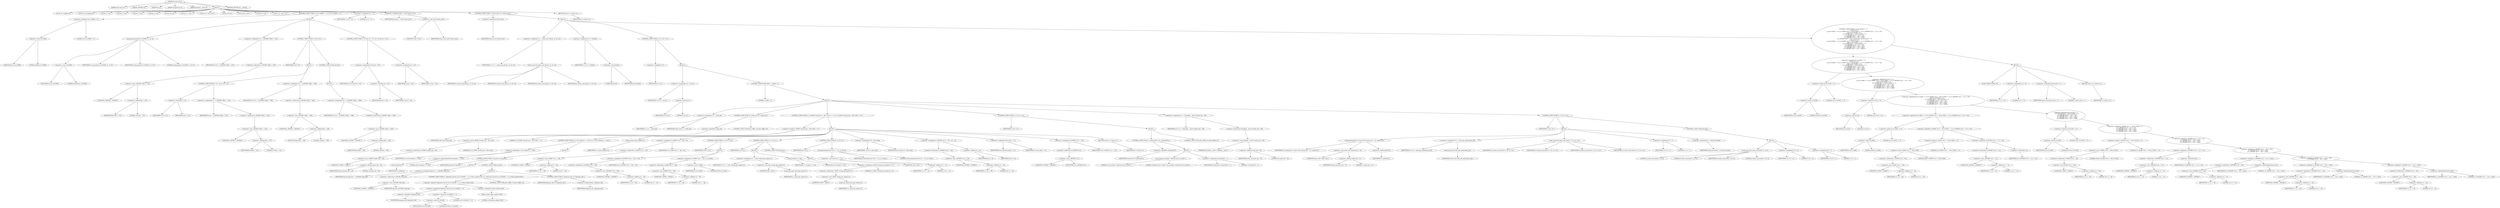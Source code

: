 digraph cache_insert {  
"1000114" [label = "(METHOD,cache_insert)" ]
"1000115" [label = "(PARAM,const char *a1)" ]
"1000116" [label = "(PARAM,_DWORD *a2)" ]
"1000117" [label = "(PARAM,int a3)" ]
"1000118" [label = "(PARAM,unsigned int a4)" ]
"1000119" [label = "(PARAM,unsigned __int16 a5)" ]
"1000120" [label = "(BLOCK,,)" ]
"1000121" [label = "(LOCAL,v9: unsigned int)" ]
"1000122" [label = "(LOCAL,v10: unsigned int)" ]
"1000123" [label = "(LOCAL,v11: int)" ]
"1000124" [label = "(LOCAL,v12: int)" ]
"1000125" [label = "(LOCAL,v13: int)" ]
"1000126" [label = "(LOCAL,v15: int)" ]
"1000127" [label = "(LOCAL,v16: int)" ]
"1000128" [label = "(LOCAL,v17: char *)" ]
"1000129" [label = "(LOCAL,v18: const char *)" ]
"1000130" [label = "(LOCAL,v19: int)" ]
"1000131" [label = "(LOCAL,dest: void *)" ]
"1000132" [label = "(LOCAL,v21: int)" ]
"1000133" [label = "(LOCAL,v22: char [ 16 ])" ]
"1000134" [label = "(CONTROL_STRUCTURE,if ( (a5 & 0x980) != 0 ),if ( (a5 & 0x980) != 0 ))" ]
"1000135" [label = "(<operator>.notEquals,(a5 & 0x980) != 0)" ]
"1000136" [label = "(<operator>.and,a5 & 0x980)" ]
"1000137" [label = "(IDENTIFIER,a5,a5 & 0x980)" ]
"1000138" [label = "(LITERAL,0x980,a5 & 0x980)" ]
"1000139" [label = "(LITERAL,0,(a5 & 0x980) != 0)" ]
"1000140" [label = "(BLOCK,,)" ]
"1000141" [label = "(log_query,log_query(a5 | 0x10000, a1, a2, 0))" ]
"1000142" [label = "(<operator>.or,a5 | 0x10000)" ]
"1000143" [label = "(IDENTIFIER,a5,a5 | 0x10000)" ]
"1000144" [label = "(LITERAL,0x10000,a5 | 0x10000)" ]
"1000145" [label = "(IDENTIFIER,a1,log_query(a5 | 0x10000, a1, a2, 0))" ]
"1000146" [label = "(IDENTIFIER,a2,log_query(a5 | 0x10000, a1, a2, 0))" ]
"1000147" [label = "(LITERAL,0,log_query(a5 | 0x10000, a1, a2, 0))" ]
"1000148" [label = "(<operator>.assignment,v9 = *(_DWORD *)(fbss + 252))" ]
"1000149" [label = "(IDENTIFIER,v9,v9 = *(_DWORD *)(fbss + 252))" ]
"1000150" [label = "(<operator>.indirection,*(_DWORD *)(fbss + 252))" ]
"1000151" [label = "(<operator>.cast,(_DWORD *)(fbss + 252))" ]
"1000152" [label = "(UNKNOWN,_DWORD *,_DWORD *)" ]
"1000153" [label = "(<operator>.addition,fbss + 252)" ]
"1000154" [label = "(IDENTIFIER,fbss,fbss + 252)" ]
"1000155" [label = "(LITERAL,252,fbss + 252)" ]
"1000156" [label = "(CONTROL_STRUCTURE,if ( v9 ),if ( v9 ))" ]
"1000157" [label = "(IDENTIFIER,v9,if ( v9 ))" ]
"1000158" [label = "(BLOCK,,)" ]
"1000159" [label = "(CONTROL_STRUCTURE,if ( v9 < a4 ),if ( v9 < a4 ))" ]
"1000160" [label = "(<operator>.lessThan,v9 < a4)" ]
"1000161" [label = "(IDENTIFIER,v9,v9 < a4)" ]
"1000162" [label = "(IDENTIFIER,a4,v9 < a4)" ]
"1000163" [label = "(<operator>.assignment,a4 = *(_DWORD *)(fbss + 252))" ]
"1000164" [label = "(IDENTIFIER,a4,a4 = *(_DWORD *)(fbss + 252))" ]
"1000165" [label = "(<operator>.indirection,*(_DWORD *)(fbss + 252))" ]
"1000166" [label = "(<operator>.cast,(_DWORD *)(fbss + 252))" ]
"1000167" [label = "(UNKNOWN,_DWORD *,_DWORD *)" ]
"1000168" [label = "(<operator>.addition,fbss + 252)" ]
"1000169" [label = "(IDENTIFIER,fbss,fbss + 252)" ]
"1000170" [label = "(LITERAL,252,fbss + 252)" ]
"1000171" [label = "(<operator>.assignment,v10 = *(_DWORD *)(fbss + 248))" ]
"1000172" [label = "(IDENTIFIER,v10,v10 = *(_DWORD *)(fbss + 248))" ]
"1000173" [label = "(<operator>.indirection,*(_DWORD *)(fbss + 248))" ]
"1000174" [label = "(<operator>.cast,(_DWORD *)(fbss + 248))" ]
"1000175" [label = "(UNKNOWN,_DWORD *,_DWORD *)" ]
"1000176" [label = "(<operator>.addition,fbss + 248)" ]
"1000177" [label = "(IDENTIFIER,fbss,fbss + 248)" ]
"1000178" [label = "(LITERAL,248,fbss + 248)" ]
"1000179" [label = "(CONTROL_STRUCTURE,else,else)" ]
"1000180" [label = "(BLOCK,,)" ]
"1000181" [label = "(<operator>.assignment,v10 = *(_DWORD *)(fbss + 248))" ]
"1000182" [label = "(IDENTIFIER,v10,v10 = *(_DWORD *)(fbss + 248))" ]
"1000183" [label = "(<operator>.indirection,*(_DWORD *)(fbss + 248))" ]
"1000184" [label = "(<operator>.cast,(_DWORD *)(fbss + 248))" ]
"1000185" [label = "(UNKNOWN,_DWORD *,_DWORD *)" ]
"1000186" [label = "(<operator>.addition,fbss + 248)" ]
"1000187" [label = "(IDENTIFIER,fbss,fbss + 248)" ]
"1000188" [label = "(LITERAL,248,fbss + 248)" ]
"1000189" [label = "(CONTROL_STRUCTURE,if ( v10 && a4 < v10 ),if ( v10 && a4 < v10 ))" ]
"1000190" [label = "(<operator>.logicalAnd,v10 && a4 < v10)" ]
"1000191" [label = "(IDENTIFIER,v10,v10 && a4 < v10)" ]
"1000192" [label = "(<operator>.lessThan,a4 < v10)" ]
"1000193" [label = "(IDENTIFIER,a4,a4 < v10)" ]
"1000194" [label = "(IDENTIFIER,v10,a4 < v10)" ]
"1000195" [label = "(<operator>.assignment,a4 = v10)" ]
"1000196" [label = "(IDENTIFIER,a4,a4 = v10)" ]
"1000197" [label = "(IDENTIFIER,v10,a4 = v10)" ]
"1000198" [label = "(<operator>.assignment,v11 = 0)" ]
"1000199" [label = "(IDENTIFIER,v11,v11 = 0)" ]
"1000200" [label = "(LITERAL,0,v11 = 0)" ]
"1000201" [label = "(<operator>.assignment,dest = (void *)insert_error)" ]
"1000202" [label = "(IDENTIFIER,dest,dest = (void *)insert_error)" ]
"1000203" [label = "(<operator>.cast,(void *)insert_error)" ]
"1000204" [label = "(UNKNOWN,void *,void *)" ]
"1000205" [label = "(IDENTIFIER,insert_error,(void *)insert_error)" ]
"1000206" [label = "(CONTROL_STRUCTURE,if ( !insert_error ),if ( !insert_error ))" ]
"1000207" [label = "(<operator>.logicalNot,!insert_error)" ]
"1000208" [label = "(IDENTIFIER,insert_error,!insert_error)" ]
"1000209" [label = "(BLOCK,,)" ]
"1000210" [label = "(<operator>.assignment,v11 = cache_scan_free(a1, a2, a3, a5))" ]
"1000211" [label = "(IDENTIFIER,v11,v11 = cache_scan_free(a1, a2, a3, a5))" ]
"1000212" [label = "(cache_scan_free,cache_scan_free(a1, a2, a3, a5))" ]
"1000213" [label = "(IDENTIFIER,a1,cache_scan_free(a1, a2, a3, a5))" ]
"1000214" [label = "(IDENTIFIER,a2,cache_scan_free(a1, a2, a3, a5))" ]
"1000215" [label = "(IDENTIFIER,a3,cache_scan_free(a1, a2, a3, a5))" ]
"1000216" [label = "(IDENTIFIER,a5,cache_scan_free(a1, a2, a3, a5))" ]
"1000217" [label = "(<operator>.assignment,v12 = (int)dest)" ]
"1000218" [label = "(IDENTIFIER,v12,v12 = (int)dest)" ]
"1000219" [label = "(<operator>.cast,(int)dest)" ]
"1000220" [label = "(UNKNOWN,int,int)" ]
"1000221" [label = "(IDENTIFIER,dest,(int)dest)" ]
"1000222" [label = "(CONTROL_STRUCTURE,if ( !v11 ),if ( !v11 ))" ]
"1000223" [label = "(<operator>.logicalNot,!v11)" ]
"1000224" [label = "(IDENTIFIER,v11,!v11)" ]
"1000225" [label = "(BLOCK,,)" ]
"1000226" [label = "(<operator>.assignment,v13 = a5 & 4)" ]
"1000227" [label = "(IDENTIFIER,v13,v13 = a5 & 4)" ]
"1000228" [label = "(<operator>.and,a5 & 4)" ]
"1000229" [label = "(IDENTIFIER,a5,a5 & 4)" ]
"1000230" [label = "(LITERAL,4,a5 & 4)" ]
"1000231" [label = "(CONTROL_STRUCTURE,while ( 1 ),while ( 1 ))" ]
"1000232" [label = "(LITERAL,1,while ( 1 ))" ]
"1000233" [label = "(BLOCK,,)" ]
"1000234" [label = "(<operator>.assignment,v11 = cache_tail)" ]
"1000235" [label = "(IDENTIFIER,v11,v11 = cache_tail)" ]
"1000236" [label = "(IDENTIFIER,cache_tail,v11 = cache_tail)" ]
"1000237" [label = "(CONTROL_STRUCTURE,if ( !cache_tail ),if ( !cache_tail ))" ]
"1000238" [label = "(<operator>.logicalNot,!cache_tail)" ]
"1000239" [label = "(IDENTIFIER,cache_tail,!cache_tail)" ]
"1000240" [label = "(CONTROL_STRUCTURE,goto LABEL_29;,goto LABEL_29;)" ]
"1000241" [label = "(CONTROL_STRUCTURE,if ( (*(_WORD *)(cache_tail + 36) & 0xC) == 0 ),if ( (*(_WORD *)(cache_tail + 36) & 0xC) == 0 ))" ]
"1000242" [label = "(<operator>.equals,(*(_WORD *)(cache_tail + 36) & 0xC) == 0)" ]
"1000243" [label = "(<operator>.and,*(_WORD *)(cache_tail + 36) & 0xC)" ]
"1000244" [label = "(<operator>.indirection,*(_WORD *)(cache_tail + 36))" ]
"1000245" [label = "(<operator>.cast,(_WORD *)(cache_tail + 36))" ]
"1000246" [label = "(UNKNOWN,_WORD *,_WORD *)" ]
"1000247" [label = "(<operator>.addition,cache_tail + 36)" ]
"1000248" [label = "(IDENTIFIER,cache_tail,cache_tail + 36)" ]
"1000249" [label = "(LITERAL,36,cache_tail + 36)" ]
"1000250" [label = "(LITERAL,0xC,*(_WORD *)(cache_tail + 36) & 0xC)" ]
"1000251" [label = "(LITERAL,0,(*(_WORD *)(cache_tail + 36) & 0xC) == 0)" ]
"1000252" [label = "(BLOCK,,)" ]
"1000253" [label = "(CONTROL_STRUCTURE,if ( a1 && strlen(a1) >= 0x32 ),if ( a1 && strlen(a1) >= 0x32 ))" ]
"1000254" [label = "(<operator>.logicalAnd,a1 && strlen(a1) >= 0x32)" ]
"1000255" [label = "(IDENTIFIER,a1,a1 && strlen(a1) >= 0x32)" ]
"1000256" [label = "(<operator>.greaterEqualsThan,strlen(a1) >= 0x32)" ]
"1000257" [label = "(strlen,strlen(a1))" ]
"1000258" [label = "(IDENTIFIER,a1,strlen(a1))" ]
"1000259" [label = "(LITERAL,0x32,strlen(a1) >= 0x32)" ]
"1000260" [label = "(BLOCK,,)" ]
"1000261" [label = "(CONTROL_STRUCTURE,if ( big_free ),if ( big_free ))" ]
"1000262" [label = "(IDENTIFIER,big_free,if ( big_free ))" ]
"1000263" [label = "(BLOCK,,)" ]
"1000264" [label = "(<operator>.assignment,big_free = *(_DWORD *)big_free)" ]
"1000265" [label = "(IDENTIFIER,big_free,big_free = *(_DWORD *)big_free)" ]
"1000266" [label = "(<operator>.indirection,*(_DWORD *)big_free)" ]
"1000267" [label = "(<operator>.cast,(_DWORD *)big_free)" ]
"1000268" [label = "(UNKNOWN,_DWORD *,_DWORD *)" ]
"1000269" [label = "(IDENTIFIER,big_free,(_DWORD *)big_free)" ]
"1000270" [label = "(CONTROL_STRUCTURE,else,else)" ]
"1000271" [label = "(BLOCK,,)" ]
"1000272" [label = "(CONTROL_STRUCTURE,if ( !bignames_left && (a5 & 0x5000) == 0 || !whine_malloc(1028) ),if ( !bignames_left && (a5 & 0x5000) == 0 || !whine_malloc(1028) ))" ]
"1000273" [label = "(<operator>.logicalOr,!bignames_left && (a5 & 0x5000) == 0 || !whine_malloc(1028))" ]
"1000274" [label = "(<operator>.logicalAnd,!bignames_left && (a5 & 0x5000) == 0)" ]
"1000275" [label = "(<operator>.logicalNot,!bignames_left)" ]
"1000276" [label = "(IDENTIFIER,bignames_left,!bignames_left)" ]
"1000277" [label = "(<operator>.equals,(a5 & 0x5000) == 0)" ]
"1000278" [label = "(<operator>.and,a5 & 0x5000)" ]
"1000279" [label = "(IDENTIFIER,a5,a5 & 0x5000)" ]
"1000280" [label = "(LITERAL,0x5000,a5 & 0x5000)" ]
"1000281" [label = "(LITERAL,0,(a5 & 0x5000) == 0)" ]
"1000282" [label = "(<operator>.logicalNot,!whine_malloc(1028))" ]
"1000283" [label = "(whine_malloc,whine_malloc(1028))" ]
"1000284" [label = "(LITERAL,1028,whine_malloc(1028))" ]
"1000285" [label = "(CONTROL_STRUCTURE,goto LABEL_29;,goto LABEL_29;)" ]
"1000286" [label = "(CONTROL_STRUCTURE,if ( bignames_left ),if ( bignames_left ))" ]
"1000287" [label = "(IDENTIFIER,bignames_left,if ( bignames_left ))" ]
"1000288" [label = "(<operator>.preDecrement,--bignames_left)" ]
"1000289" [label = "(IDENTIFIER,bignames_left,--bignames_left)" ]
"1000290" [label = "(cache_unlink,cache_unlink(v11))" ]
"1000291" [label = "(IDENTIFIER,v11,cache_unlink(v11))" ]
"1000292" [label = "(<operator>.assignment,*(_WORD *)(v11 + 36) = a5)" ]
"1000293" [label = "(<operator>.indirection,*(_WORD *)(v11 + 36))" ]
"1000294" [label = "(<operator>.cast,(_WORD *)(v11 + 36))" ]
"1000295" [label = "(UNKNOWN,_WORD *,_WORD *)" ]
"1000296" [label = "(<operator>.addition,v11 + 36)" ]
"1000297" [label = "(IDENTIFIER,v11,v11 + 36)" ]
"1000298" [label = "(LITERAL,36,v11 + 36)" ]
"1000299" [label = "(IDENTIFIER,a5,*(_WORD *)(v11 + 36) = a5)" ]
"1000300" [label = "(CONTROL_STRUCTURE,if ( v16 ),if ( v16 ))" ]
"1000301" [label = "(IDENTIFIER,v16,if ( v16 ))" ]
"1000302" [label = "(BLOCK,,)" ]
"1000303" [label = "(<operator>.assignment,*(_DWORD *)(v11 + 40) = v16)" ]
"1000304" [label = "(<operator>.indirection,*(_DWORD *)(v11 + 40))" ]
"1000305" [label = "(<operator>.cast,(_DWORD *)(v11 + 40))" ]
"1000306" [label = "(UNKNOWN,_DWORD *,_DWORD *)" ]
"1000307" [label = "(<operator>.addition,v11 + 40)" ]
"1000308" [label = "(IDENTIFIER,v11,v11 + 40)" ]
"1000309" [label = "(LITERAL,40,v11 + 40)" ]
"1000310" [label = "(IDENTIFIER,v16,*(_DWORD *)(v11 + 40) = v16)" ]
"1000311" [label = "(<operator>.assignment,*(_WORD *)(v11 + 36) = a5 | 0x200)" ]
"1000312" [label = "(<operator>.indirection,*(_WORD *)(v11 + 36))" ]
"1000313" [label = "(<operator>.cast,(_WORD *)(v11 + 36))" ]
"1000314" [label = "(UNKNOWN,_WORD *,_WORD *)" ]
"1000315" [label = "(<operator>.addition,v11 + 36)" ]
"1000316" [label = "(IDENTIFIER,v11,v11 + 36)" ]
"1000317" [label = "(LITERAL,36,v11 + 36)" ]
"1000318" [label = "(<operator>.or,a5 | 0x200)" ]
"1000319" [label = "(IDENTIFIER,a5,a5 | 0x200)" ]
"1000320" [label = "(LITERAL,0x200,a5 | 0x200)" ]
"1000321" [label = "(CONTROL_STRUCTURE,if ( a1 ),if ( a1 ))" ]
"1000322" [label = "(IDENTIFIER,a1,if ( a1 ))" ]
"1000323" [label = "(BLOCK,,)" ]
"1000324" [label = "(<operator>.assignment,v17 = (char *)cache_get_name(v11))" ]
"1000325" [label = "(IDENTIFIER,v17,v17 = (char *)cache_get_name(v11))" ]
"1000326" [label = "(<operator>.cast,(char *)cache_get_name(v11))" ]
"1000327" [label = "(UNKNOWN,char *,char *)" ]
"1000328" [label = "(cache_get_name,cache_get_name(v11))" ]
"1000329" [label = "(IDENTIFIER,v11,cache_get_name(v11))" ]
"1000330" [label = "(strcpy,strcpy(v17, v18))" ]
"1000331" [label = "(IDENTIFIER,v17,strcpy(v17, v18))" ]
"1000332" [label = "(IDENTIFIER,v18,strcpy(v17, v18))" ]
"1000333" [label = "(CONTROL_STRUCTURE,else,else)" ]
"1000334" [label = "(BLOCK,,)" ]
"1000335" [label = "(<operator>.assignment,*(_BYTE *)cache_get_name(v11) = 0)" ]
"1000336" [label = "(<operator>.indirection,*(_BYTE *)cache_get_name(v11))" ]
"1000337" [label = "(<operator>.cast,(_BYTE *)cache_get_name(v11))" ]
"1000338" [label = "(UNKNOWN,_BYTE *,_BYTE *)" ]
"1000339" [label = "(cache_get_name,cache_get_name(v11))" ]
"1000340" [label = "(IDENTIFIER,v11,cache_get_name(v11))" ]
"1000341" [label = "(LITERAL,0,*(_BYTE *)cache_get_name(v11) = 0)" ]
"1000342" [label = "(CONTROL_STRUCTURE,if ( a2 ),if ( a2 ))" ]
"1000343" [label = "(IDENTIFIER,a2,if ( a2 ))" ]
"1000344" [label = "(memcpy,memcpy((void *)(v11 + 12), a2, 0x10u))" ]
"1000345" [label = "(<operator>.cast,(void *)(v11 + 12))" ]
"1000346" [label = "(UNKNOWN,void *,void *)" ]
"1000347" [label = "(<operator>.addition,v11 + 12)" ]
"1000348" [label = "(IDENTIFIER,v11,v11 + 12)" ]
"1000349" [label = "(LITERAL,12,v11 + 12)" ]
"1000350" [label = "(IDENTIFIER,a2,memcpy((void *)(v11 + 12), a2, 0x10u))" ]
"1000351" [label = "(LITERAL,0x10u,memcpy((void *)(v11 + 12), a2, 0x10u))" ]
"1000352" [label = "(<operator>.assignment,v19 = new_chain)" ]
"1000353" [label = "(IDENTIFIER,v19,v19 = new_chain)" ]
"1000354" [label = "(IDENTIFIER,new_chain,v19 = new_chain)" ]
"1000355" [label = "(<operator>.assignment,*(_DWORD *)(v11 + 28) = a4 + a3)" ]
"1000356" [label = "(<operator>.indirection,*(_DWORD *)(v11 + 28))" ]
"1000357" [label = "(<operator>.cast,(_DWORD *)(v11 + 28))" ]
"1000358" [label = "(UNKNOWN,_DWORD *,_DWORD *)" ]
"1000359" [label = "(<operator>.addition,v11 + 28)" ]
"1000360" [label = "(IDENTIFIER,v11,v11 + 28)" ]
"1000361" [label = "(LITERAL,28,v11 + 28)" ]
"1000362" [label = "(<operator>.addition,a4 + a3)" ]
"1000363" [label = "(IDENTIFIER,a4,a4 + a3)" ]
"1000364" [label = "(IDENTIFIER,a3,a4 + a3)" ]
"1000365" [label = "(<operator>.assignment,new_chain = v11)" ]
"1000366" [label = "(IDENTIFIER,new_chain,new_chain = v11)" ]
"1000367" [label = "(IDENTIFIER,v11,new_chain = v11)" ]
"1000368" [label = "(<operator>.assignment,*(_DWORD *)v11 = v19)" ]
"1000369" [label = "(<operator>.indirection,*(_DWORD *)v11)" ]
"1000370" [label = "(<operator>.cast,(_DWORD *)v11)" ]
"1000371" [label = "(UNKNOWN,_DWORD *,_DWORD *)" ]
"1000372" [label = "(IDENTIFIER,v11,(_DWORD *)v11)" ]
"1000373" [label = "(IDENTIFIER,v19,*(_DWORD *)v11 = v19)" ]
"1000374" [label = "(RETURN,return v11;,return v11;)" ]
"1000375" [label = "(IDENTIFIER,v11,return v11;)" ]
"1000376" [label = "(CONTROL_STRUCTURE,if ( v12 ),if ( v12 ))" ]
"1000377" [label = "(IDENTIFIER,v12,if ( v12 ))" ]
"1000378" [label = "(BLOCK,,)" ]
"1000379" [label = "(CONTROL_STRUCTURE,if ( !warned_8072 ),if ( !warned_8072 ))" ]
"1000380" [label = "(<operator>.logicalNot,!warned_8072)" ]
"1000381" [label = "(IDENTIFIER,warned_8072,!warned_8072)" ]
"1000382" [label = "(BLOCK,,)" ]
"1000383" [label = "(my_syslog,my_syslog(3, \"Internal error in cache.\"))" ]
"1000384" [label = "(LITERAL,3,my_syslog(3, \"Internal error in cache.\"))" ]
"1000385" [label = "(LITERAL,\"Internal error in cache.\",my_syslog(3, \"Internal error in cache.\"))" ]
"1000386" [label = "(<operator>.assignment,warned_8072 = 1)" ]
"1000387" [label = "(IDENTIFIER,warned_8072,warned_8072 = 1)" ]
"1000388" [label = "(LITERAL,1,warned_8072 = 1)" ]
"1000389" [label = "(CONTROL_STRUCTURE,goto LABEL_29;,goto LABEL_29;)" ]
"1000390" [label = "(<operator>.assignment,v21 = *(unsigned __int16 *)(cache_tail + 36))" ]
"1000391" [label = "(IDENTIFIER,v21,v21 = *(unsigned __int16 *)(cache_tail + 36))" ]
"1000392" [label = "(<operator>.indirection,*(unsigned __int16 *)(cache_tail + 36))" ]
"1000393" [label = "(<operator>.cast,(unsigned __int16 *)(cache_tail + 36))" ]
"1000394" [label = "(UNKNOWN,unsigned __int16 *,unsigned __int16 *)" ]
"1000395" [label = "(<operator>.addition,cache_tail + 36)" ]
"1000396" [label = "(IDENTIFIER,cache_tail,cache_tail + 36)" ]
"1000397" [label = "(LITERAL,36,cache_tail + 36)" ]
"1000398" [label = "(CONTROL_STRUCTURE,if ( v13 ),if ( v13 ))" ]
"1000399" [label = "(IDENTIFIER,v13,if ( v13 ))" ]
"1000400" [label = "(BLOCK,,)" ]
"1000401" [label = "(memcpy,memcpy(v22, (const void *)(cache_tail + 12), sizeof(v22)))" ]
"1000402" [label = "(IDENTIFIER,v22,memcpy(v22, (const void *)(cache_tail + 12), sizeof(v22)))" ]
"1000403" [label = "(<operator>.cast,(const void *)(cache_tail + 12))" ]
"1000404" [label = "(UNKNOWN,const void *,const void *)" ]
"1000405" [label = "(<operator>.addition,cache_tail + 12)" ]
"1000406" [label = "(IDENTIFIER,cache_tail,cache_tail + 12)" ]
"1000407" [label = "(LITERAL,12,cache_tail + 12)" ]
"1000408" [label = "(<operator>.sizeOf,sizeof(v22))" ]
"1000409" [label = "(IDENTIFIER,v22,sizeof(v22))" ]
"1000410" [label = "(<operator>.assignment,v15 = cache_get_name(cache_tail))" ]
"1000411" [label = "(IDENTIFIER,v15,v15 = cache_get_name(cache_tail))" ]
"1000412" [label = "(cache_get_name,cache_get_name(cache_tail))" ]
"1000413" [label = "(IDENTIFIER,cache_tail,cache_get_name(cache_tail))" ]
"1000414" [label = "(cache_scan_free,cache_scan_free(v15, v22, a3, v21))" ]
"1000415" [label = "(IDENTIFIER,v15,cache_scan_free(v15, v22, a3, v21))" ]
"1000416" [label = "(IDENTIFIER,v22,cache_scan_free(v15, v22, a3, v21))" ]
"1000417" [label = "(IDENTIFIER,a3,cache_scan_free(v15, v22, a3, v21))" ]
"1000418" [label = "(IDENTIFIER,v21,cache_scan_free(v15, v22, a3, v21))" ]
"1000419" [label = "(<operator>.assignment,v12 = 1)" ]
"1000420" [label = "(IDENTIFIER,v12,v12 = 1)" ]
"1000421" [label = "(LITERAL,1,v12 = 1)" ]
"1000422" [label = "(<operator>.preIncrement,++cache_live_freed)" ]
"1000423" [label = "(IDENTIFIER,cache_live_freed,++cache_live_freed)" ]
"1000424" [label = "(CONTROL_STRUCTURE,else,else)" ]
"1000425" [label = "(BLOCK,,)" ]
"1000426" [label = "(cache_scan_free,cache_scan_free(0, 0, a3, 0))" ]
"1000427" [label = "(LITERAL,0,cache_scan_free(0, 0, a3, 0))" ]
"1000428" [label = "(LITERAL,0,cache_scan_free(0, 0, a3, 0))" ]
"1000429" [label = "(IDENTIFIER,a3,cache_scan_free(0, 0, a3, 0))" ]
"1000430" [label = "(LITERAL,0,cache_scan_free(0, 0, a3, 0))" ]
"1000431" [label = "(<operator>.assignment,v12 = 0)" ]
"1000432" [label = "(IDENTIFIER,v12,v12 = 0)" ]
"1000433" [label = "(LITERAL,0,v12 = 0)" ]
"1000434" [label = "(<operator>.assignment,v13 = 1)" ]
"1000435" [label = "(IDENTIFIER,v13,v13 = 1)" ]
"1000436" [label = "(LITERAL,1,v13 = 1)" ]
"1000437" [label = "(CONTROL_STRUCTURE,if ( (a5 & 0x180) == 0\n      || (a5 & 8) == 0\n      || ((a5 & 0x80) == 0 || (*(_WORD *)(v11 + 36) & 0x80) == 0 || *(_DWORD *)(v11 + 12) != *a2)\n      && ((a5 & 0x100) == 0\n       || (*(_WORD *)(v11 + 36) & 0x100) == 0\n       || *(_DWORD *)(v11 + 12) != *a2\n       || *(_DWORD *)(v11 + 16) != a2[1]\n       || *(_DWORD *)(v11 + 20) != a2[2]\n       || *(_DWORD *)(v11 + 24) != a2[3]) ),if ( (a5 & 0x180) == 0\n      || (a5 & 8) == 0\n      || ((a5 & 0x80) == 0 || (*(_WORD *)(v11 + 36) & 0x80) == 0 || *(_DWORD *)(v11 + 12) != *a2)\n      && ((a5 & 0x100) == 0\n       || (*(_WORD *)(v11 + 36) & 0x100) == 0\n       || *(_DWORD *)(v11 + 12) != *a2\n       || *(_DWORD *)(v11 + 16) != a2[1]\n       || *(_DWORD *)(v11 + 20) != a2[2]\n       || *(_DWORD *)(v11 + 24) != a2[3]) ))" ]
"1000438" [label = "(<operator>.logicalOr,(a5 & 0x180) == 0\n      || (a5 & 8) == 0\n      || ((a5 & 0x80) == 0 || (*(_WORD *)(v11 + 36) & 0x80) == 0 || *(_DWORD *)(v11 + 12) != *a2)\n      && ((a5 & 0x100) == 0\n       || (*(_WORD *)(v11 + 36) & 0x100) == 0\n       || *(_DWORD *)(v11 + 12) != *a2\n       || *(_DWORD *)(v11 + 16) != a2[1]\n       || *(_DWORD *)(v11 + 20) != a2[2]\n       || *(_DWORD *)(v11 + 24) != a2[3]))" ]
"1000439" [label = "(<operator>.equals,(a5 & 0x180) == 0)" ]
"1000440" [label = "(<operator>.and,a5 & 0x180)" ]
"1000441" [label = "(IDENTIFIER,a5,a5 & 0x180)" ]
"1000442" [label = "(LITERAL,0x180,a5 & 0x180)" ]
"1000443" [label = "(LITERAL,0,(a5 & 0x180) == 0)" ]
"1000444" [label = "(<operator>.logicalOr,(a5 & 8) == 0\n      || ((a5 & 0x80) == 0 || (*(_WORD *)(v11 + 36) & 0x80) == 0 || *(_DWORD *)(v11 + 12) != *a2)\n      && ((a5 & 0x100) == 0\n       || (*(_WORD *)(v11 + 36) & 0x100) == 0\n       || *(_DWORD *)(v11 + 12) != *a2\n       || *(_DWORD *)(v11 + 16) != a2[1]\n       || *(_DWORD *)(v11 + 20) != a2[2]\n       || *(_DWORD *)(v11 + 24) != a2[3]))" ]
"1000445" [label = "(<operator>.equals,(a5 & 8) == 0)" ]
"1000446" [label = "(<operator>.and,a5 & 8)" ]
"1000447" [label = "(IDENTIFIER,a5,a5 & 8)" ]
"1000448" [label = "(LITERAL,8,a5 & 8)" ]
"1000449" [label = "(LITERAL,0,(a5 & 8) == 0)" ]
"1000450" [label = "(<operator>.logicalAnd,((a5 & 0x80) == 0 || (*(_WORD *)(v11 + 36) & 0x80) == 0 || *(_DWORD *)(v11 + 12) != *a2)\n      && ((a5 & 0x100) == 0\n       || (*(_WORD *)(v11 + 36) & 0x100) == 0\n       || *(_DWORD *)(v11 + 12) != *a2\n       || *(_DWORD *)(v11 + 16) != a2[1]\n       || *(_DWORD *)(v11 + 20) != a2[2]\n       || *(_DWORD *)(v11 + 24) != a2[3]))" ]
"1000451" [label = "(<operator>.logicalOr,(a5 & 0x80) == 0 || (*(_WORD *)(v11 + 36) & 0x80) == 0 || *(_DWORD *)(v11 + 12) != *a2)" ]
"1000452" [label = "(<operator>.equals,(a5 & 0x80) == 0)" ]
"1000453" [label = "(<operator>.and,a5 & 0x80)" ]
"1000454" [label = "(IDENTIFIER,a5,a5 & 0x80)" ]
"1000455" [label = "(LITERAL,0x80,a5 & 0x80)" ]
"1000456" [label = "(LITERAL,0,(a5 & 0x80) == 0)" ]
"1000457" [label = "(<operator>.logicalOr,(*(_WORD *)(v11 + 36) & 0x80) == 0 || *(_DWORD *)(v11 + 12) != *a2)" ]
"1000458" [label = "(<operator>.equals,(*(_WORD *)(v11 + 36) & 0x80) == 0)" ]
"1000459" [label = "(<operator>.and,*(_WORD *)(v11 + 36) & 0x80)" ]
"1000460" [label = "(<operator>.indirection,*(_WORD *)(v11 + 36))" ]
"1000461" [label = "(<operator>.cast,(_WORD *)(v11 + 36))" ]
"1000462" [label = "(UNKNOWN,_WORD *,_WORD *)" ]
"1000463" [label = "(<operator>.addition,v11 + 36)" ]
"1000464" [label = "(IDENTIFIER,v11,v11 + 36)" ]
"1000465" [label = "(LITERAL,36,v11 + 36)" ]
"1000466" [label = "(LITERAL,0x80,*(_WORD *)(v11 + 36) & 0x80)" ]
"1000467" [label = "(LITERAL,0,(*(_WORD *)(v11 + 36) & 0x80) == 0)" ]
"1000468" [label = "(<operator>.notEquals,*(_DWORD *)(v11 + 12) != *a2)" ]
"1000469" [label = "(<operator>.indirection,*(_DWORD *)(v11 + 12))" ]
"1000470" [label = "(<operator>.cast,(_DWORD *)(v11 + 12))" ]
"1000471" [label = "(UNKNOWN,_DWORD *,_DWORD *)" ]
"1000472" [label = "(<operator>.addition,v11 + 12)" ]
"1000473" [label = "(IDENTIFIER,v11,v11 + 12)" ]
"1000474" [label = "(LITERAL,12,v11 + 12)" ]
"1000475" [label = "(<operator>.indirection,*a2)" ]
"1000476" [label = "(IDENTIFIER,a2,*(_DWORD *)(v11 + 12) != *a2)" ]
"1000477" [label = "(<operator>.logicalOr,(a5 & 0x100) == 0\n       || (*(_WORD *)(v11 + 36) & 0x100) == 0\n       || *(_DWORD *)(v11 + 12) != *a2\n       || *(_DWORD *)(v11 + 16) != a2[1]\n       || *(_DWORD *)(v11 + 20) != a2[2]\n       || *(_DWORD *)(v11 + 24) != a2[3])" ]
"1000478" [label = "(<operator>.equals,(a5 & 0x100) == 0)" ]
"1000479" [label = "(<operator>.and,a5 & 0x100)" ]
"1000480" [label = "(IDENTIFIER,a5,a5 & 0x100)" ]
"1000481" [label = "(LITERAL,0x100,a5 & 0x100)" ]
"1000482" [label = "(LITERAL,0,(a5 & 0x100) == 0)" ]
"1000483" [label = "(<operator>.logicalOr,(*(_WORD *)(v11 + 36) & 0x100) == 0\n       || *(_DWORD *)(v11 + 12) != *a2\n       || *(_DWORD *)(v11 + 16) != a2[1]\n       || *(_DWORD *)(v11 + 20) != a2[2]\n       || *(_DWORD *)(v11 + 24) != a2[3])" ]
"1000484" [label = "(<operator>.equals,(*(_WORD *)(v11 + 36) & 0x100) == 0)" ]
"1000485" [label = "(<operator>.and,*(_WORD *)(v11 + 36) & 0x100)" ]
"1000486" [label = "(<operator>.indirection,*(_WORD *)(v11 + 36))" ]
"1000487" [label = "(<operator>.cast,(_WORD *)(v11 + 36))" ]
"1000488" [label = "(UNKNOWN,_WORD *,_WORD *)" ]
"1000489" [label = "(<operator>.addition,v11 + 36)" ]
"1000490" [label = "(IDENTIFIER,v11,v11 + 36)" ]
"1000491" [label = "(LITERAL,36,v11 + 36)" ]
"1000492" [label = "(LITERAL,0x100,*(_WORD *)(v11 + 36) & 0x100)" ]
"1000493" [label = "(LITERAL,0,(*(_WORD *)(v11 + 36) & 0x100) == 0)" ]
"1000494" [label = "(<operator>.logicalOr,*(_DWORD *)(v11 + 12) != *a2\n       || *(_DWORD *)(v11 + 16) != a2[1]\n       || *(_DWORD *)(v11 + 20) != a2[2]\n       || *(_DWORD *)(v11 + 24) != a2[3])" ]
"1000495" [label = "(<operator>.notEquals,*(_DWORD *)(v11 + 12) != *a2)" ]
"1000496" [label = "(<operator>.indirection,*(_DWORD *)(v11 + 12))" ]
"1000497" [label = "(<operator>.cast,(_DWORD *)(v11 + 12))" ]
"1000498" [label = "(UNKNOWN,_DWORD *,_DWORD *)" ]
"1000499" [label = "(<operator>.addition,v11 + 12)" ]
"1000500" [label = "(IDENTIFIER,v11,v11 + 12)" ]
"1000501" [label = "(LITERAL,12,v11 + 12)" ]
"1000502" [label = "(<operator>.indirection,*a2)" ]
"1000503" [label = "(IDENTIFIER,a2,*(_DWORD *)(v11 + 12) != *a2)" ]
"1000504" [label = "(<operator>.logicalOr,*(_DWORD *)(v11 + 16) != a2[1]\n       || *(_DWORD *)(v11 + 20) != a2[2]\n       || *(_DWORD *)(v11 + 24) != a2[3])" ]
"1000505" [label = "(<operator>.notEquals,*(_DWORD *)(v11 + 16) != a2[1])" ]
"1000506" [label = "(<operator>.indirection,*(_DWORD *)(v11 + 16))" ]
"1000507" [label = "(<operator>.cast,(_DWORD *)(v11 + 16))" ]
"1000508" [label = "(UNKNOWN,_DWORD *,_DWORD *)" ]
"1000509" [label = "(<operator>.addition,v11 + 16)" ]
"1000510" [label = "(IDENTIFIER,v11,v11 + 16)" ]
"1000511" [label = "(LITERAL,16,v11 + 16)" ]
"1000512" [label = "(<operator>.indirectIndexAccess,a2[1])" ]
"1000513" [label = "(IDENTIFIER,a2,*(_DWORD *)(v11 + 16) != a2[1])" ]
"1000514" [label = "(LITERAL,1,*(_DWORD *)(v11 + 16) != a2[1])" ]
"1000515" [label = "(<operator>.logicalOr,*(_DWORD *)(v11 + 20) != a2[2]\n       || *(_DWORD *)(v11 + 24) != a2[3])" ]
"1000516" [label = "(<operator>.notEquals,*(_DWORD *)(v11 + 20) != a2[2])" ]
"1000517" [label = "(<operator>.indirection,*(_DWORD *)(v11 + 20))" ]
"1000518" [label = "(<operator>.cast,(_DWORD *)(v11 + 20))" ]
"1000519" [label = "(UNKNOWN,_DWORD *,_DWORD *)" ]
"1000520" [label = "(<operator>.addition,v11 + 20)" ]
"1000521" [label = "(IDENTIFIER,v11,v11 + 20)" ]
"1000522" [label = "(LITERAL,20,v11 + 20)" ]
"1000523" [label = "(<operator>.indirectIndexAccess,a2[2])" ]
"1000524" [label = "(IDENTIFIER,a2,*(_DWORD *)(v11 + 20) != a2[2])" ]
"1000525" [label = "(LITERAL,2,*(_DWORD *)(v11 + 20) != a2[2])" ]
"1000526" [label = "(<operator>.notEquals,*(_DWORD *)(v11 + 24) != a2[3])" ]
"1000527" [label = "(<operator>.indirection,*(_DWORD *)(v11 + 24))" ]
"1000528" [label = "(<operator>.cast,(_DWORD *)(v11 + 24))" ]
"1000529" [label = "(UNKNOWN,_DWORD *,_DWORD *)" ]
"1000530" [label = "(<operator>.addition,v11 + 24)" ]
"1000531" [label = "(IDENTIFIER,v11,v11 + 24)" ]
"1000532" [label = "(LITERAL,24,v11 + 24)" ]
"1000533" [label = "(<operator>.indirectIndexAccess,a2[3])" ]
"1000534" [label = "(IDENTIFIER,a2,*(_DWORD *)(v11 + 24) != a2[3])" ]
"1000535" [label = "(LITERAL,3,*(_DWORD *)(v11 + 24) != a2[3])" ]
"1000536" [label = "(BLOCK,,)" ]
"1000537" [label = "(JUMP_TARGET,LABEL_29)" ]
"1000538" [label = "(<operator>.assignment,v11 = 0)" ]
"1000539" [label = "(IDENTIFIER,v11,v11 = 0)" ]
"1000540" [label = "(LITERAL,0,v11 = 0)" ]
"1000541" [label = "(<operator>.assignment,insert_error = 1)" ]
"1000542" [label = "(IDENTIFIER,insert_error,insert_error = 1)" ]
"1000543" [label = "(LITERAL,1,insert_error = 1)" ]
"1000544" [label = "(RETURN,return v11;,return v11;)" ]
"1000545" [label = "(IDENTIFIER,v11,return v11;)" ]
"1000546" [label = "(RETURN,return v11;,return v11;)" ]
"1000547" [label = "(IDENTIFIER,v11,return v11;)" ]
"1000548" [label = "(METHOD_RETURN,int __fastcall)" ]
  "1000114" -> "1000115" 
  "1000114" -> "1000116" 
  "1000114" -> "1000117" 
  "1000114" -> "1000118" 
  "1000114" -> "1000119" 
  "1000114" -> "1000120" 
  "1000114" -> "1000548" 
  "1000120" -> "1000121" 
  "1000120" -> "1000122" 
  "1000120" -> "1000123" 
  "1000120" -> "1000124" 
  "1000120" -> "1000125" 
  "1000120" -> "1000126" 
  "1000120" -> "1000127" 
  "1000120" -> "1000128" 
  "1000120" -> "1000129" 
  "1000120" -> "1000130" 
  "1000120" -> "1000131" 
  "1000120" -> "1000132" 
  "1000120" -> "1000133" 
  "1000120" -> "1000134" 
  "1000120" -> "1000198" 
  "1000120" -> "1000201" 
  "1000120" -> "1000206" 
  "1000120" -> "1000546" 
  "1000134" -> "1000135" 
  "1000134" -> "1000140" 
  "1000135" -> "1000136" 
  "1000135" -> "1000139" 
  "1000136" -> "1000137" 
  "1000136" -> "1000138" 
  "1000140" -> "1000141" 
  "1000140" -> "1000148" 
  "1000140" -> "1000156" 
  "1000140" -> "1000189" 
  "1000141" -> "1000142" 
  "1000141" -> "1000145" 
  "1000141" -> "1000146" 
  "1000141" -> "1000147" 
  "1000142" -> "1000143" 
  "1000142" -> "1000144" 
  "1000148" -> "1000149" 
  "1000148" -> "1000150" 
  "1000150" -> "1000151" 
  "1000151" -> "1000152" 
  "1000151" -> "1000153" 
  "1000153" -> "1000154" 
  "1000153" -> "1000155" 
  "1000156" -> "1000157" 
  "1000156" -> "1000158" 
  "1000156" -> "1000179" 
  "1000158" -> "1000159" 
  "1000158" -> "1000171" 
  "1000159" -> "1000160" 
  "1000159" -> "1000163" 
  "1000160" -> "1000161" 
  "1000160" -> "1000162" 
  "1000163" -> "1000164" 
  "1000163" -> "1000165" 
  "1000165" -> "1000166" 
  "1000166" -> "1000167" 
  "1000166" -> "1000168" 
  "1000168" -> "1000169" 
  "1000168" -> "1000170" 
  "1000171" -> "1000172" 
  "1000171" -> "1000173" 
  "1000173" -> "1000174" 
  "1000174" -> "1000175" 
  "1000174" -> "1000176" 
  "1000176" -> "1000177" 
  "1000176" -> "1000178" 
  "1000179" -> "1000180" 
  "1000180" -> "1000181" 
  "1000181" -> "1000182" 
  "1000181" -> "1000183" 
  "1000183" -> "1000184" 
  "1000184" -> "1000185" 
  "1000184" -> "1000186" 
  "1000186" -> "1000187" 
  "1000186" -> "1000188" 
  "1000189" -> "1000190" 
  "1000189" -> "1000195" 
  "1000190" -> "1000191" 
  "1000190" -> "1000192" 
  "1000192" -> "1000193" 
  "1000192" -> "1000194" 
  "1000195" -> "1000196" 
  "1000195" -> "1000197" 
  "1000198" -> "1000199" 
  "1000198" -> "1000200" 
  "1000201" -> "1000202" 
  "1000201" -> "1000203" 
  "1000203" -> "1000204" 
  "1000203" -> "1000205" 
  "1000206" -> "1000207" 
  "1000206" -> "1000209" 
  "1000207" -> "1000208" 
  "1000209" -> "1000210" 
  "1000209" -> "1000217" 
  "1000209" -> "1000222" 
  "1000209" -> "1000437" 
  "1000210" -> "1000211" 
  "1000210" -> "1000212" 
  "1000212" -> "1000213" 
  "1000212" -> "1000214" 
  "1000212" -> "1000215" 
  "1000212" -> "1000216" 
  "1000217" -> "1000218" 
  "1000217" -> "1000219" 
  "1000219" -> "1000220" 
  "1000219" -> "1000221" 
  "1000222" -> "1000223" 
  "1000222" -> "1000225" 
  "1000223" -> "1000224" 
  "1000225" -> "1000226" 
  "1000225" -> "1000231" 
  "1000226" -> "1000227" 
  "1000226" -> "1000228" 
  "1000228" -> "1000229" 
  "1000228" -> "1000230" 
  "1000231" -> "1000232" 
  "1000231" -> "1000233" 
  "1000233" -> "1000234" 
  "1000233" -> "1000237" 
  "1000233" -> "1000241" 
  "1000233" -> "1000376" 
  "1000233" -> "1000390" 
  "1000233" -> "1000398" 
  "1000234" -> "1000235" 
  "1000234" -> "1000236" 
  "1000237" -> "1000238" 
  "1000237" -> "1000240" 
  "1000238" -> "1000239" 
  "1000241" -> "1000242" 
  "1000241" -> "1000252" 
  "1000242" -> "1000243" 
  "1000242" -> "1000251" 
  "1000243" -> "1000244" 
  "1000243" -> "1000250" 
  "1000244" -> "1000245" 
  "1000245" -> "1000246" 
  "1000245" -> "1000247" 
  "1000247" -> "1000248" 
  "1000247" -> "1000249" 
  "1000252" -> "1000253" 
  "1000252" -> "1000290" 
  "1000252" -> "1000292" 
  "1000252" -> "1000300" 
  "1000252" -> "1000321" 
  "1000252" -> "1000342" 
  "1000252" -> "1000352" 
  "1000252" -> "1000355" 
  "1000252" -> "1000365" 
  "1000252" -> "1000368" 
  "1000252" -> "1000374" 
  "1000253" -> "1000254" 
  "1000253" -> "1000260" 
  "1000254" -> "1000255" 
  "1000254" -> "1000256" 
  "1000256" -> "1000257" 
  "1000256" -> "1000259" 
  "1000257" -> "1000258" 
  "1000260" -> "1000261" 
  "1000261" -> "1000262" 
  "1000261" -> "1000263" 
  "1000261" -> "1000270" 
  "1000263" -> "1000264" 
  "1000264" -> "1000265" 
  "1000264" -> "1000266" 
  "1000266" -> "1000267" 
  "1000267" -> "1000268" 
  "1000267" -> "1000269" 
  "1000270" -> "1000271" 
  "1000271" -> "1000272" 
  "1000271" -> "1000286" 
  "1000272" -> "1000273" 
  "1000272" -> "1000285" 
  "1000273" -> "1000274" 
  "1000273" -> "1000282" 
  "1000274" -> "1000275" 
  "1000274" -> "1000277" 
  "1000275" -> "1000276" 
  "1000277" -> "1000278" 
  "1000277" -> "1000281" 
  "1000278" -> "1000279" 
  "1000278" -> "1000280" 
  "1000282" -> "1000283" 
  "1000283" -> "1000284" 
  "1000286" -> "1000287" 
  "1000286" -> "1000288" 
  "1000288" -> "1000289" 
  "1000290" -> "1000291" 
  "1000292" -> "1000293" 
  "1000292" -> "1000299" 
  "1000293" -> "1000294" 
  "1000294" -> "1000295" 
  "1000294" -> "1000296" 
  "1000296" -> "1000297" 
  "1000296" -> "1000298" 
  "1000300" -> "1000301" 
  "1000300" -> "1000302" 
  "1000302" -> "1000303" 
  "1000302" -> "1000311" 
  "1000303" -> "1000304" 
  "1000303" -> "1000310" 
  "1000304" -> "1000305" 
  "1000305" -> "1000306" 
  "1000305" -> "1000307" 
  "1000307" -> "1000308" 
  "1000307" -> "1000309" 
  "1000311" -> "1000312" 
  "1000311" -> "1000318" 
  "1000312" -> "1000313" 
  "1000313" -> "1000314" 
  "1000313" -> "1000315" 
  "1000315" -> "1000316" 
  "1000315" -> "1000317" 
  "1000318" -> "1000319" 
  "1000318" -> "1000320" 
  "1000321" -> "1000322" 
  "1000321" -> "1000323" 
  "1000321" -> "1000333" 
  "1000323" -> "1000324" 
  "1000323" -> "1000330" 
  "1000324" -> "1000325" 
  "1000324" -> "1000326" 
  "1000326" -> "1000327" 
  "1000326" -> "1000328" 
  "1000328" -> "1000329" 
  "1000330" -> "1000331" 
  "1000330" -> "1000332" 
  "1000333" -> "1000334" 
  "1000334" -> "1000335" 
  "1000335" -> "1000336" 
  "1000335" -> "1000341" 
  "1000336" -> "1000337" 
  "1000337" -> "1000338" 
  "1000337" -> "1000339" 
  "1000339" -> "1000340" 
  "1000342" -> "1000343" 
  "1000342" -> "1000344" 
  "1000344" -> "1000345" 
  "1000344" -> "1000350" 
  "1000344" -> "1000351" 
  "1000345" -> "1000346" 
  "1000345" -> "1000347" 
  "1000347" -> "1000348" 
  "1000347" -> "1000349" 
  "1000352" -> "1000353" 
  "1000352" -> "1000354" 
  "1000355" -> "1000356" 
  "1000355" -> "1000362" 
  "1000356" -> "1000357" 
  "1000357" -> "1000358" 
  "1000357" -> "1000359" 
  "1000359" -> "1000360" 
  "1000359" -> "1000361" 
  "1000362" -> "1000363" 
  "1000362" -> "1000364" 
  "1000365" -> "1000366" 
  "1000365" -> "1000367" 
  "1000368" -> "1000369" 
  "1000368" -> "1000373" 
  "1000369" -> "1000370" 
  "1000370" -> "1000371" 
  "1000370" -> "1000372" 
  "1000374" -> "1000375" 
  "1000376" -> "1000377" 
  "1000376" -> "1000378" 
  "1000378" -> "1000379" 
  "1000378" -> "1000389" 
  "1000379" -> "1000380" 
  "1000379" -> "1000382" 
  "1000380" -> "1000381" 
  "1000382" -> "1000383" 
  "1000382" -> "1000386" 
  "1000383" -> "1000384" 
  "1000383" -> "1000385" 
  "1000386" -> "1000387" 
  "1000386" -> "1000388" 
  "1000390" -> "1000391" 
  "1000390" -> "1000392" 
  "1000392" -> "1000393" 
  "1000393" -> "1000394" 
  "1000393" -> "1000395" 
  "1000395" -> "1000396" 
  "1000395" -> "1000397" 
  "1000398" -> "1000399" 
  "1000398" -> "1000400" 
  "1000398" -> "1000424" 
  "1000400" -> "1000401" 
  "1000400" -> "1000410" 
  "1000400" -> "1000414" 
  "1000400" -> "1000419" 
  "1000400" -> "1000422" 
  "1000401" -> "1000402" 
  "1000401" -> "1000403" 
  "1000401" -> "1000408" 
  "1000403" -> "1000404" 
  "1000403" -> "1000405" 
  "1000405" -> "1000406" 
  "1000405" -> "1000407" 
  "1000408" -> "1000409" 
  "1000410" -> "1000411" 
  "1000410" -> "1000412" 
  "1000412" -> "1000413" 
  "1000414" -> "1000415" 
  "1000414" -> "1000416" 
  "1000414" -> "1000417" 
  "1000414" -> "1000418" 
  "1000419" -> "1000420" 
  "1000419" -> "1000421" 
  "1000422" -> "1000423" 
  "1000424" -> "1000425" 
  "1000425" -> "1000426" 
  "1000425" -> "1000431" 
  "1000425" -> "1000434" 
  "1000426" -> "1000427" 
  "1000426" -> "1000428" 
  "1000426" -> "1000429" 
  "1000426" -> "1000430" 
  "1000431" -> "1000432" 
  "1000431" -> "1000433" 
  "1000434" -> "1000435" 
  "1000434" -> "1000436" 
  "1000437" -> "1000438" 
  "1000437" -> "1000536" 
  "1000438" -> "1000439" 
  "1000438" -> "1000444" 
  "1000439" -> "1000440" 
  "1000439" -> "1000443" 
  "1000440" -> "1000441" 
  "1000440" -> "1000442" 
  "1000444" -> "1000445" 
  "1000444" -> "1000450" 
  "1000445" -> "1000446" 
  "1000445" -> "1000449" 
  "1000446" -> "1000447" 
  "1000446" -> "1000448" 
  "1000450" -> "1000451" 
  "1000450" -> "1000477" 
  "1000451" -> "1000452" 
  "1000451" -> "1000457" 
  "1000452" -> "1000453" 
  "1000452" -> "1000456" 
  "1000453" -> "1000454" 
  "1000453" -> "1000455" 
  "1000457" -> "1000458" 
  "1000457" -> "1000468" 
  "1000458" -> "1000459" 
  "1000458" -> "1000467" 
  "1000459" -> "1000460" 
  "1000459" -> "1000466" 
  "1000460" -> "1000461" 
  "1000461" -> "1000462" 
  "1000461" -> "1000463" 
  "1000463" -> "1000464" 
  "1000463" -> "1000465" 
  "1000468" -> "1000469" 
  "1000468" -> "1000475" 
  "1000469" -> "1000470" 
  "1000470" -> "1000471" 
  "1000470" -> "1000472" 
  "1000472" -> "1000473" 
  "1000472" -> "1000474" 
  "1000475" -> "1000476" 
  "1000477" -> "1000478" 
  "1000477" -> "1000483" 
  "1000478" -> "1000479" 
  "1000478" -> "1000482" 
  "1000479" -> "1000480" 
  "1000479" -> "1000481" 
  "1000483" -> "1000484" 
  "1000483" -> "1000494" 
  "1000484" -> "1000485" 
  "1000484" -> "1000493" 
  "1000485" -> "1000486" 
  "1000485" -> "1000492" 
  "1000486" -> "1000487" 
  "1000487" -> "1000488" 
  "1000487" -> "1000489" 
  "1000489" -> "1000490" 
  "1000489" -> "1000491" 
  "1000494" -> "1000495" 
  "1000494" -> "1000504" 
  "1000495" -> "1000496" 
  "1000495" -> "1000502" 
  "1000496" -> "1000497" 
  "1000497" -> "1000498" 
  "1000497" -> "1000499" 
  "1000499" -> "1000500" 
  "1000499" -> "1000501" 
  "1000502" -> "1000503" 
  "1000504" -> "1000505" 
  "1000504" -> "1000515" 
  "1000505" -> "1000506" 
  "1000505" -> "1000512" 
  "1000506" -> "1000507" 
  "1000507" -> "1000508" 
  "1000507" -> "1000509" 
  "1000509" -> "1000510" 
  "1000509" -> "1000511" 
  "1000512" -> "1000513" 
  "1000512" -> "1000514" 
  "1000515" -> "1000516" 
  "1000515" -> "1000526" 
  "1000516" -> "1000517" 
  "1000516" -> "1000523" 
  "1000517" -> "1000518" 
  "1000518" -> "1000519" 
  "1000518" -> "1000520" 
  "1000520" -> "1000521" 
  "1000520" -> "1000522" 
  "1000523" -> "1000524" 
  "1000523" -> "1000525" 
  "1000526" -> "1000527" 
  "1000526" -> "1000533" 
  "1000527" -> "1000528" 
  "1000528" -> "1000529" 
  "1000528" -> "1000530" 
  "1000530" -> "1000531" 
  "1000530" -> "1000532" 
  "1000533" -> "1000534" 
  "1000533" -> "1000535" 
  "1000536" -> "1000537" 
  "1000536" -> "1000538" 
  "1000536" -> "1000541" 
  "1000536" -> "1000544" 
  "1000538" -> "1000539" 
  "1000538" -> "1000540" 
  "1000541" -> "1000542" 
  "1000541" -> "1000543" 
  "1000544" -> "1000545" 
  "1000546" -> "1000547" 
}
